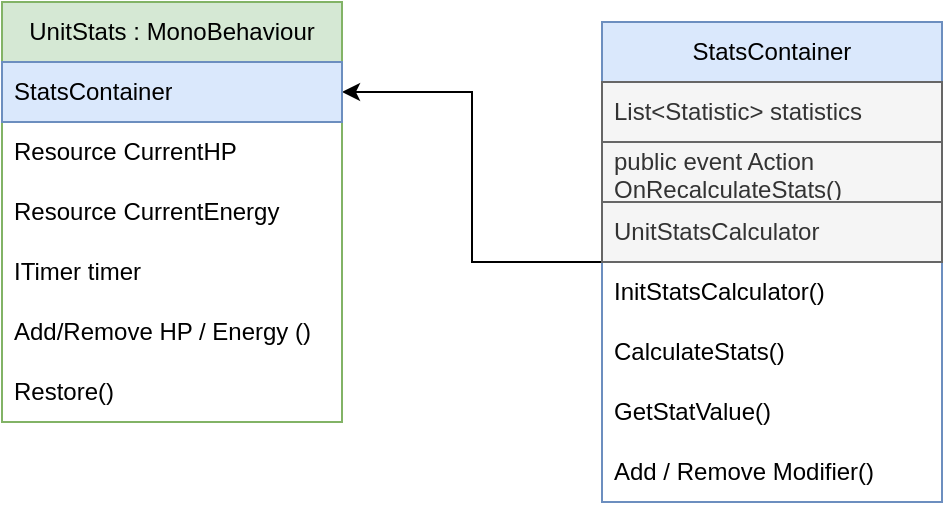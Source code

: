 <mxfile version="21.6.2" type="github">
  <diagram name="Strona-1" id="hGlwF8gIVJWLKvQ1ahGO">
    <mxGraphModel dx="1009" dy="503" grid="1" gridSize="10" guides="1" tooltips="1" connect="1" arrows="1" fold="1" page="1" pageScale="1" pageWidth="827" pageHeight="1169" math="0" shadow="0">
      <root>
        <mxCell id="0" />
        <mxCell id="1" parent="0" />
        <mxCell id="mWrPQkPdBxJzdxNpxvxU-14" style="edgeStyle=orthogonalEdgeStyle;rounded=0;orthogonalLoop=1;jettySize=auto;html=1;" edge="1" parent="1" source="mWrPQkPdBxJzdxNpxvxU-1" target="mWrPQkPdBxJzdxNpxvxU-10">
          <mxGeometry relative="1" as="geometry" />
        </mxCell>
        <mxCell id="mWrPQkPdBxJzdxNpxvxU-1" value="StatsContainer" style="swimlane;fontStyle=0;childLayout=stackLayout;horizontal=1;startSize=30;horizontalStack=0;resizeParent=1;resizeParentMax=0;resizeLast=0;collapsible=1;marginBottom=0;whiteSpace=wrap;html=1;fillColor=#dae8fc;strokeColor=#6c8ebf;" vertex="1" parent="1">
          <mxGeometry x="430" y="70" width="170" height="240" as="geometry" />
        </mxCell>
        <mxCell id="mWrPQkPdBxJzdxNpxvxU-2" value="List&amp;lt;Statistic&amp;gt; statistics" style="text;strokeColor=#666666;fillColor=#f5f5f5;align=left;verticalAlign=middle;spacingLeft=4;spacingRight=4;overflow=hidden;points=[[0,0.5],[1,0.5]];portConstraint=eastwest;rotatable=0;whiteSpace=wrap;html=1;fontColor=#333333;" vertex="1" parent="mWrPQkPdBxJzdxNpxvxU-1">
          <mxGeometry y="30" width="170" height="30" as="geometry" />
        </mxCell>
        <mxCell id="mWrPQkPdBxJzdxNpxvxU-7" value="public event Action OnRecalculateStats()" style="text;strokeColor=#666666;fillColor=#f5f5f5;align=left;verticalAlign=middle;spacingLeft=4;spacingRight=4;overflow=hidden;points=[[0,0.5],[1,0.5]];portConstraint=eastwest;rotatable=0;whiteSpace=wrap;html=1;fontColor=#333333;" vertex="1" parent="mWrPQkPdBxJzdxNpxvxU-1">
          <mxGeometry y="60" width="170" height="30" as="geometry" />
        </mxCell>
        <mxCell id="mWrPQkPdBxJzdxNpxvxU-3" value="UnitStatsCalculator" style="text;strokeColor=#666666;fillColor=#f5f5f5;align=left;verticalAlign=middle;spacingLeft=4;spacingRight=4;overflow=hidden;points=[[0,0.5],[1,0.5]];portConstraint=eastwest;rotatable=0;whiteSpace=wrap;html=1;fontColor=#333333;" vertex="1" parent="mWrPQkPdBxJzdxNpxvxU-1">
          <mxGeometry y="90" width="170" height="30" as="geometry" />
        </mxCell>
        <mxCell id="mWrPQkPdBxJzdxNpxvxU-4" value="InitStatsCalculator()" style="text;strokeColor=none;fillColor=none;align=left;verticalAlign=middle;spacingLeft=4;spacingRight=4;overflow=hidden;points=[[0,0.5],[1,0.5]];portConstraint=eastwest;rotatable=0;whiteSpace=wrap;html=1;" vertex="1" parent="mWrPQkPdBxJzdxNpxvxU-1">
          <mxGeometry y="120" width="170" height="30" as="geometry" />
        </mxCell>
        <mxCell id="mWrPQkPdBxJzdxNpxvxU-5" value="CalculateStats()" style="text;strokeColor=none;fillColor=none;align=left;verticalAlign=middle;spacingLeft=4;spacingRight=4;overflow=hidden;points=[[0,0.5],[1,0.5]];portConstraint=eastwest;rotatable=0;whiteSpace=wrap;html=1;" vertex="1" parent="mWrPQkPdBxJzdxNpxvxU-1">
          <mxGeometry y="150" width="170" height="30" as="geometry" />
        </mxCell>
        <mxCell id="mWrPQkPdBxJzdxNpxvxU-6" value="GetStatValue()" style="text;strokeColor=none;fillColor=none;align=left;verticalAlign=middle;spacingLeft=4;spacingRight=4;overflow=hidden;points=[[0,0.5],[1,0.5]];portConstraint=eastwest;rotatable=0;whiteSpace=wrap;html=1;" vertex="1" parent="mWrPQkPdBxJzdxNpxvxU-1">
          <mxGeometry y="180" width="170" height="30" as="geometry" />
        </mxCell>
        <mxCell id="mWrPQkPdBxJzdxNpxvxU-8" value="Add / Remove Modifier()" style="text;strokeColor=none;fillColor=none;align=left;verticalAlign=middle;spacingLeft=4;spacingRight=4;overflow=hidden;points=[[0,0.5],[1,0.5]];portConstraint=eastwest;rotatable=0;whiteSpace=wrap;html=1;" vertex="1" parent="mWrPQkPdBxJzdxNpxvxU-1">
          <mxGeometry y="210" width="170" height="30" as="geometry" />
        </mxCell>
        <mxCell id="mWrPQkPdBxJzdxNpxvxU-9" value="UnitStats : MonoBehaviour" style="swimlane;fontStyle=0;childLayout=stackLayout;horizontal=1;startSize=30;horizontalStack=0;resizeParent=1;resizeParentMax=0;resizeLast=0;collapsible=1;marginBottom=0;whiteSpace=wrap;html=1;fillColor=#d5e8d4;strokeColor=#82b366;" vertex="1" parent="1">
          <mxGeometry x="130" y="60" width="170" height="210" as="geometry" />
        </mxCell>
        <mxCell id="mWrPQkPdBxJzdxNpxvxU-10" value="StatsContainer" style="text;strokeColor=#6c8ebf;fillColor=#dae8fc;align=left;verticalAlign=middle;spacingLeft=4;spacingRight=4;overflow=hidden;points=[[0,0.5],[1,0.5]];portConstraint=eastwest;rotatable=0;whiteSpace=wrap;html=1;" vertex="1" parent="mWrPQkPdBxJzdxNpxvxU-9">
          <mxGeometry y="30" width="170" height="30" as="geometry" />
        </mxCell>
        <mxCell id="mWrPQkPdBxJzdxNpxvxU-11" value="Resource CurrentHP" style="text;strokeColor=none;fillColor=none;align=left;verticalAlign=middle;spacingLeft=4;spacingRight=4;overflow=hidden;points=[[0,0.5],[1,0.5]];portConstraint=eastwest;rotatable=0;whiteSpace=wrap;html=1;" vertex="1" parent="mWrPQkPdBxJzdxNpxvxU-9">
          <mxGeometry y="60" width="170" height="30" as="geometry" />
        </mxCell>
        <mxCell id="mWrPQkPdBxJzdxNpxvxU-12" value="Resource CurrentEnergy" style="text;strokeColor=none;fillColor=none;align=left;verticalAlign=middle;spacingLeft=4;spacingRight=4;overflow=hidden;points=[[0,0.5],[1,0.5]];portConstraint=eastwest;rotatable=0;whiteSpace=wrap;html=1;" vertex="1" parent="mWrPQkPdBxJzdxNpxvxU-9">
          <mxGeometry y="90" width="170" height="30" as="geometry" />
        </mxCell>
        <mxCell id="mWrPQkPdBxJzdxNpxvxU-15" value="ITimer timer" style="text;strokeColor=none;fillColor=none;align=left;verticalAlign=middle;spacingLeft=4;spacingRight=4;overflow=hidden;points=[[0,0.5],[1,0.5]];portConstraint=eastwest;rotatable=0;whiteSpace=wrap;html=1;" vertex="1" parent="mWrPQkPdBxJzdxNpxvxU-9">
          <mxGeometry y="120" width="170" height="30" as="geometry" />
        </mxCell>
        <mxCell id="mWrPQkPdBxJzdxNpxvxU-13" value="Add/Remove HP / Energy ()" style="text;strokeColor=none;fillColor=none;align=left;verticalAlign=middle;spacingLeft=4;spacingRight=4;overflow=hidden;points=[[0,0.5],[1,0.5]];portConstraint=eastwest;rotatable=0;whiteSpace=wrap;html=1;" vertex="1" parent="mWrPQkPdBxJzdxNpxvxU-9">
          <mxGeometry y="150" width="170" height="30" as="geometry" />
        </mxCell>
        <mxCell id="mWrPQkPdBxJzdxNpxvxU-16" value="Restore()" style="text;strokeColor=none;fillColor=none;align=left;verticalAlign=middle;spacingLeft=4;spacingRight=4;overflow=hidden;points=[[0,0.5],[1,0.5]];portConstraint=eastwest;rotatable=0;whiteSpace=wrap;html=1;" vertex="1" parent="mWrPQkPdBxJzdxNpxvxU-9">
          <mxGeometry y="180" width="170" height="30" as="geometry" />
        </mxCell>
      </root>
    </mxGraphModel>
  </diagram>
</mxfile>
